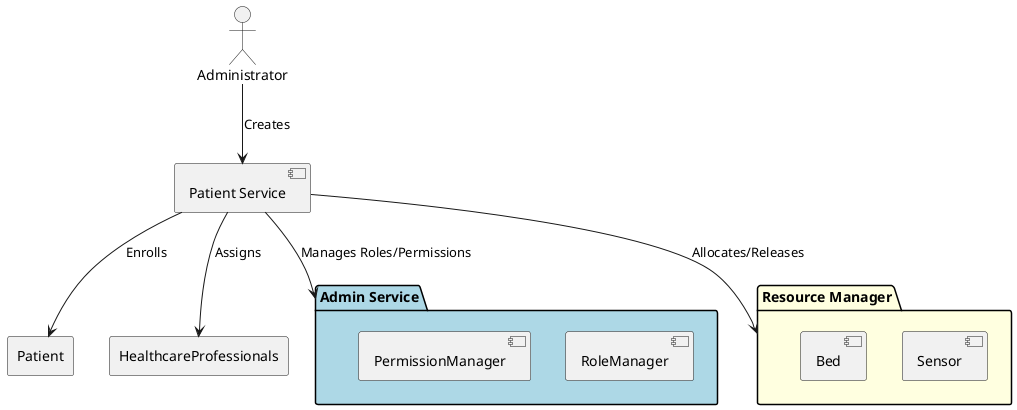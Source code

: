 

@startuml
package "Admin Service" #LightBlue {
  [RoleManager]
  [PermissionManager]
}
package "Resource Manager" #LightYellow {
  [Sensor]
  [Bed]
}
actor Administrator
rectangle Patient
rectangle HealthcareProfessionals
component "Patient Service" as patientService

Administrator --> patientService : Creates
patientService --> Patient : Enrolls
patientService --> "Resource Manager" : Allocates/Releases
patientService --> HealthcareProfessionals : Assigns

patientService --> "Admin Service" : Manages Roles/Permissions
@enduml
